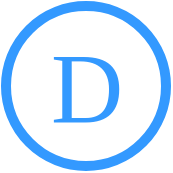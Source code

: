 <mxfile>
    <diagram id="NSWfVfiXW057Fgb_ExUC" name="Page-1">
        <mxGraphModel dx="862" dy="404" grid="1" gridSize="10" guides="1" tooltips="1" connect="1" arrows="1" fold="1" page="1" pageScale="1" pageWidth="850" pageHeight="1100" math="0" shadow="0">
            <root>
                <mxCell id="0"/>
                <mxCell id="1" parent="0"/>
                <mxCell id="4" value="&lt;font face=&quot;Verdana&quot; color=&quot;#3399ff&quot;&gt;D&lt;/font&gt;" style="text;html=1;align=center;verticalAlign=middle;resizable=0;points=[];autosize=1;strokeColor=none;fillColor=none;fontSize=50;fontFamily=Georgia;fontColor=#FFFFFF;" vertex="1" parent="1">
                    <mxGeometry x="280" y="120" width="60" height="80" as="geometry"/>
                </mxCell>
                <mxCell id="6" value="" style="ellipse;whiteSpace=wrap;html=1;aspect=fixed;labelBackgroundColor=none;labelBorderColor=none;fontFamily=Verdana;fontSize=50;fontColor=#0000FF;gradientColor=none;gradientDirection=north;fillColor=none;strokeWidth=5;strokeColor=#3399FF;" vertex="1" parent="1">
                    <mxGeometry x="270" y="120" width="80" height="80" as="geometry"/>
                </mxCell>
            </root>
        </mxGraphModel>
    </diagram>
</mxfile>